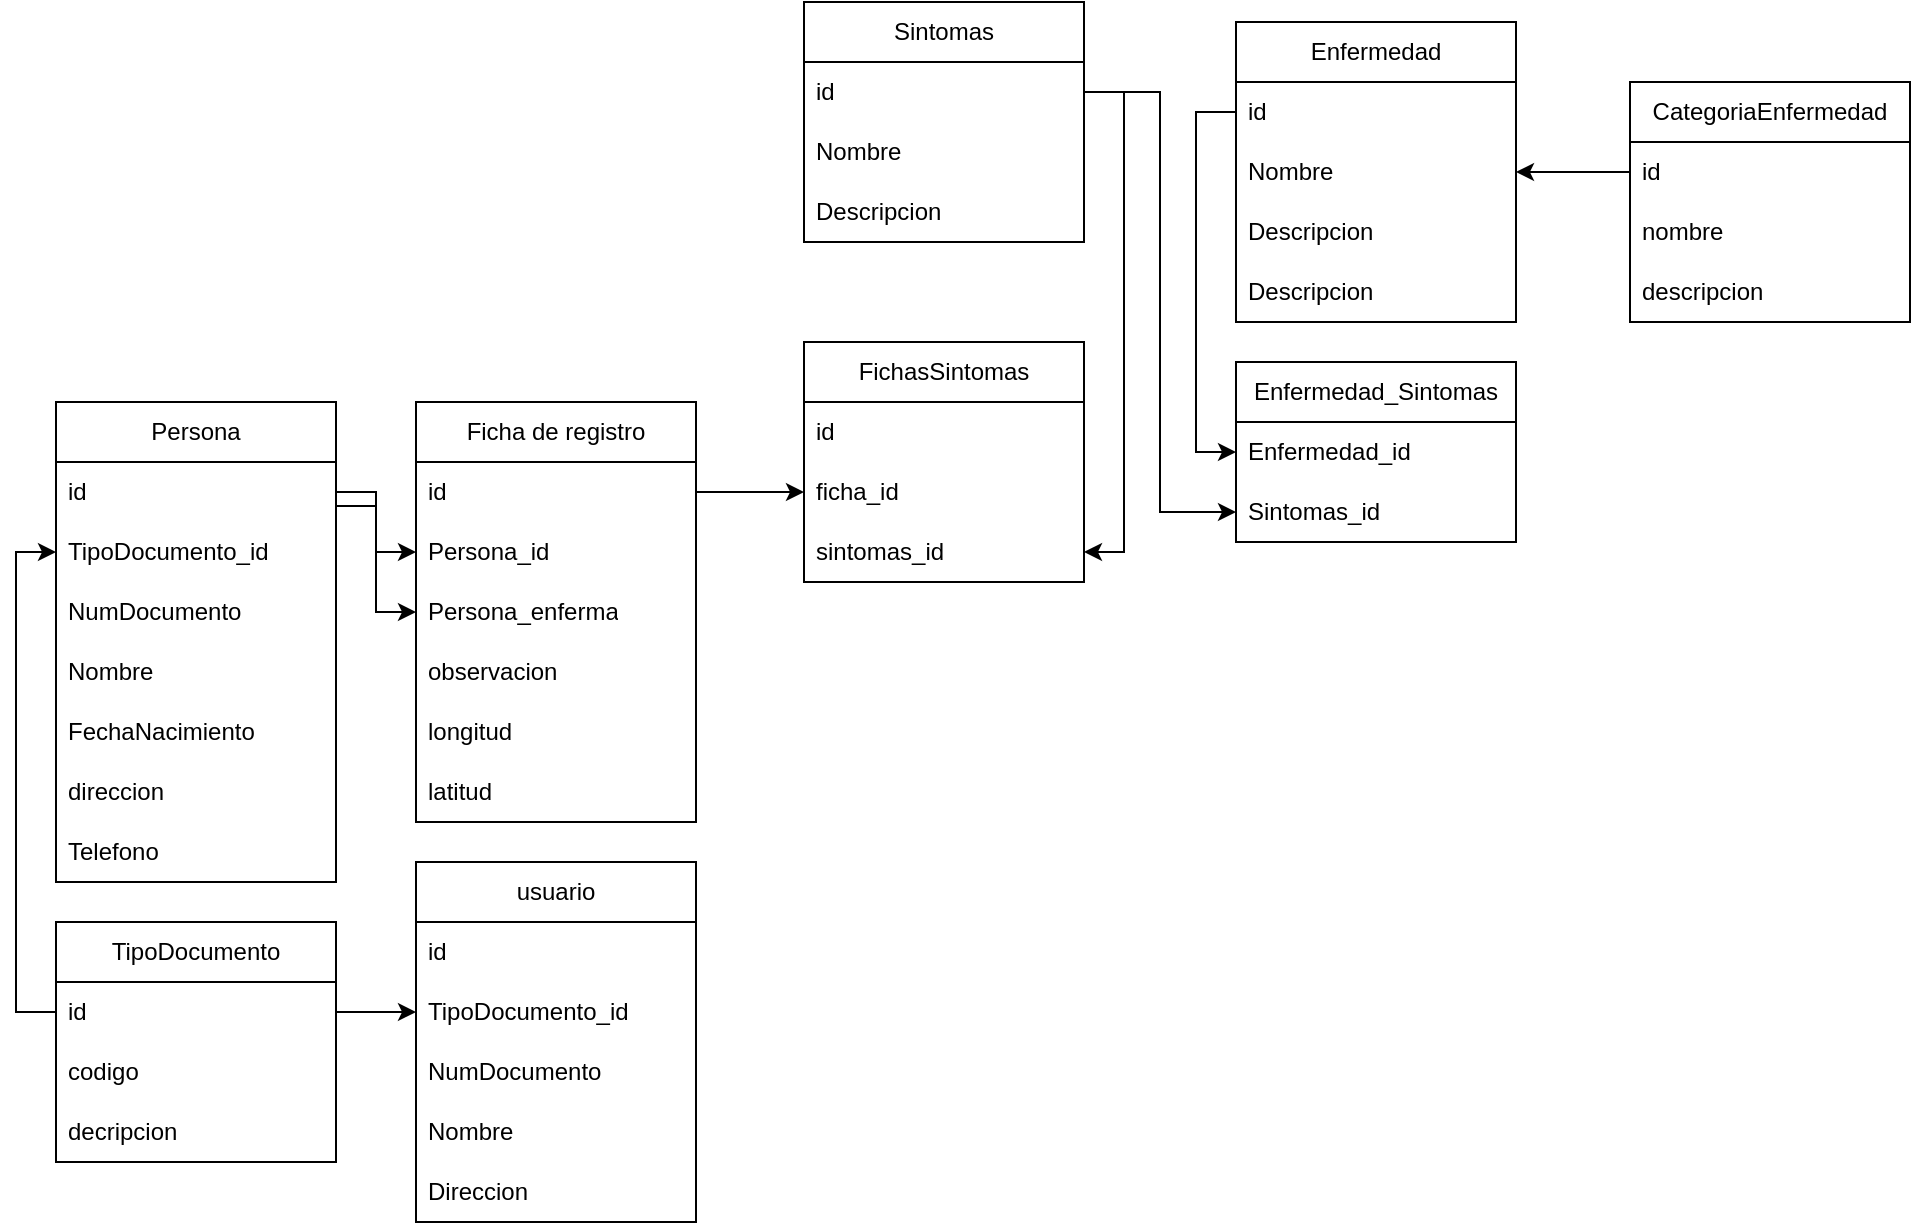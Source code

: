<mxfile version="22.1.3" type="device">
  <diagram id="C5RBs43oDa-KdzZeNtuy" name="Page-1">
    <mxGraphModel dx="1434" dy="790" grid="1" gridSize="10" guides="1" tooltips="1" connect="1" arrows="1" fold="1" page="1" pageScale="1" pageWidth="827" pageHeight="1169" math="0" shadow="0">
      <root>
        <mxCell id="WIyWlLk6GJQsqaUBKTNV-0" />
        <mxCell id="WIyWlLk6GJQsqaUBKTNV-1" parent="WIyWlLk6GJQsqaUBKTNV-0" />
        <mxCell id="cjbM_h6wf8e8tONuE0VB-0" value="Enfermedad" style="swimlane;fontStyle=0;childLayout=stackLayout;horizontal=1;startSize=30;horizontalStack=0;resizeParent=1;resizeParentMax=0;resizeLast=0;collapsible=1;marginBottom=0;whiteSpace=wrap;html=1;" parent="WIyWlLk6GJQsqaUBKTNV-1" vertex="1">
          <mxGeometry x="630" y="30" width="140" height="150" as="geometry" />
        </mxCell>
        <mxCell id="cjbM_h6wf8e8tONuE0VB-1" value="id" style="text;strokeColor=none;fillColor=none;align=left;verticalAlign=middle;spacingLeft=4;spacingRight=4;overflow=hidden;points=[[0,0.5],[1,0.5]];portConstraint=eastwest;rotatable=0;whiteSpace=wrap;html=1;" parent="cjbM_h6wf8e8tONuE0VB-0" vertex="1">
          <mxGeometry y="30" width="140" height="30" as="geometry" />
        </mxCell>
        <mxCell id="cjbM_h6wf8e8tONuE0VB-2" value="Nombre" style="text;strokeColor=none;fillColor=none;align=left;verticalAlign=middle;spacingLeft=4;spacingRight=4;overflow=hidden;points=[[0,0.5],[1,0.5]];portConstraint=eastwest;rotatable=0;whiteSpace=wrap;html=1;" parent="cjbM_h6wf8e8tONuE0VB-0" vertex="1">
          <mxGeometry y="60" width="140" height="30" as="geometry" />
        </mxCell>
        <mxCell id="cjbM_h6wf8e8tONuE0VB-3" value="Descripcion" style="text;strokeColor=none;fillColor=none;align=left;verticalAlign=middle;spacingLeft=4;spacingRight=4;overflow=hidden;points=[[0,0.5],[1,0.5]];portConstraint=eastwest;rotatable=0;whiteSpace=wrap;html=1;" parent="cjbM_h6wf8e8tONuE0VB-0" vertex="1">
          <mxGeometry y="90" width="140" height="30" as="geometry" />
        </mxCell>
        <mxCell id="YLGcx_zrJqTpYjz0DCLU-30" value="Descripcion" style="text;strokeColor=none;fillColor=none;align=left;verticalAlign=middle;spacingLeft=4;spacingRight=4;overflow=hidden;points=[[0,0.5],[1,0.5]];portConstraint=eastwest;rotatable=0;whiteSpace=wrap;html=1;" vertex="1" parent="cjbM_h6wf8e8tONuE0VB-0">
          <mxGeometry y="120" width="140" height="30" as="geometry" />
        </mxCell>
        <mxCell id="cjbM_h6wf8e8tONuE0VB-4" value="Sintomas" style="swimlane;fontStyle=0;childLayout=stackLayout;horizontal=1;startSize=30;horizontalStack=0;resizeParent=1;resizeParentMax=0;resizeLast=0;collapsible=1;marginBottom=0;whiteSpace=wrap;html=1;" parent="WIyWlLk6GJQsqaUBKTNV-1" vertex="1">
          <mxGeometry x="414" y="20" width="140" height="120" as="geometry" />
        </mxCell>
        <mxCell id="cjbM_h6wf8e8tONuE0VB-5" value="id" style="text;strokeColor=none;fillColor=none;align=left;verticalAlign=middle;spacingLeft=4;spacingRight=4;overflow=hidden;points=[[0,0.5],[1,0.5]];portConstraint=eastwest;rotatable=0;whiteSpace=wrap;html=1;" parent="cjbM_h6wf8e8tONuE0VB-4" vertex="1">
          <mxGeometry y="30" width="140" height="30" as="geometry" />
        </mxCell>
        <mxCell id="cjbM_h6wf8e8tONuE0VB-6" value="Nombre" style="text;strokeColor=none;fillColor=none;align=left;verticalAlign=middle;spacingLeft=4;spacingRight=4;overflow=hidden;points=[[0,0.5],[1,0.5]];portConstraint=eastwest;rotatable=0;whiteSpace=wrap;html=1;" parent="cjbM_h6wf8e8tONuE0VB-4" vertex="1">
          <mxGeometry y="60" width="140" height="30" as="geometry" />
        </mxCell>
        <mxCell id="cjbM_h6wf8e8tONuE0VB-7" value="Descripcion" style="text;strokeColor=none;fillColor=none;align=left;verticalAlign=middle;spacingLeft=4;spacingRight=4;overflow=hidden;points=[[0,0.5],[1,0.5]];portConstraint=eastwest;rotatable=0;whiteSpace=wrap;html=1;" parent="cjbM_h6wf8e8tONuE0VB-4" vertex="1">
          <mxGeometry y="90" width="140" height="30" as="geometry" />
        </mxCell>
        <mxCell id="cjbM_h6wf8e8tONuE0VB-8" value="Enfermedad_Sintomas" style="swimlane;fontStyle=0;childLayout=stackLayout;horizontal=1;startSize=30;horizontalStack=0;resizeParent=1;resizeParentMax=0;resizeLast=0;collapsible=1;marginBottom=0;whiteSpace=wrap;html=1;" parent="WIyWlLk6GJQsqaUBKTNV-1" vertex="1">
          <mxGeometry x="630" y="200" width="140" height="90" as="geometry" />
        </mxCell>
        <mxCell id="cjbM_h6wf8e8tONuE0VB-9" value="Enfermedad_id" style="text;strokeColor=none;fillColor=none;align=left;verticalAlign=middle;spacingLeft=4;spacingRight=4;overflow=hidden;points=[[0,0.5],[1,0.5]];portConstraint=eastwest;rotatable=0;whiteSpace=wrap;html=1;" parent="cjbM_h6wf8e8tONuE0VB-8" vertex="1">
          <mxGeometry y="30" width="140" height="30" as="geometry" />
        </mxCell>
        <mxCell id="cjbM_h6wf8e8tONuE0VB-10" value="Sintomas_id" style="text;strokeColor=none;fillColor=none;align=left;verticalAlign=middle;spacingLeft=4;spacingRight=4;overflow=hidden;points=[[0,0.5],[1,0.5]];portConstraint=eastwest;rotatable=0;whiteSpace=wrap;html=1;" parent="cjbM_h6wf8e8tONuE0VB-8" vertex="1">
          <mxGeometry y="60" width="140" height="30" as="geometry" />
        </mxCell>
        <mxCell id="cjbM_h6wf8e8tONuE0VB-12" style="edgeStyle=orthogonalEdgeStyle;rounded=0;orthogonalLoop=1;jettySize=auto;html=1;exitX=0;exitY=0.5;exitDx=0;exitDy=0;entryX=0;entryY=0.5;entryDx=0;entryDy=0;" parent="WIyWlLk6GJQsqaUBKTNV-1" source="cjbM_h6wf8e8tONuE0VB-1" target="cjbM_h6wf8e8tONuE0VB-9" edge="1">
          <mxGeometry relative="1" as="geometry" />
        </mxCell>
        <mxCell id="cjbM_h6wf8e8tONuE0VB-27" value="Ficha de registro" style="swimlane;fontStyle=0;childLayout=stackLayout;horizontal=1;startSize=30;horizontalStack=0;resizeParent=1;resizeParentMax=0;resizeLast=0;collapsible=1;marginBottom=0;whiteSpace=wrap;html=1;" parent="WIyWlLk6GJQsqaUBKTNV-1" vertex="1">
          <mxGeometry x="220" y="220" width="140" height="210" as="geometry" />
        </mxCell>
        <mxCell id="cjbM_h6wf8e8tONuE0VB-26" value="id" style="text;strokeColor=none;fillColor=none;align=left;verticalAlign=middle;spacingLeft=4;spacingRight=4;overflow=hidden;points=[[0,0.5],[1,0.5]];portConstraint=eastwest;rotatable=0;whiteSpace=wrap;html=1;" parent="cjbM_h6wf8e8tONuE0VB-27" vertex="1">
          <mxGeometry y="30" width="140" height="30" as="geometry" />
        </mxCell>
        <mxCell id="cjbM_h6wf8e8tONuE0VB-28" value="Persona_id" style="text;strokeColor=none;fillColor=none;align=left;verticalAlign=middle;spacingLeft=4;spacingRight=4;overflow=hidden;points=[[0,0.5],[1,0.5]];portConstraint=eastwest;rotatable=0;whiteSpace=wrap;html=1;" parent="cjbM_h6wf8e8tONuE0VB-27" vertex="1">
          <mxGeometry y="60" width="140" height="30" as="geometry" />
        </mxCell>
        <mxCell id="cjbM_h6wf8e8tONuE0VB-29" value="Persona_enferma" style="text;strokeColor=none;fillColor=none;align=left;verticalAlign=middle;spacingLeft=4;spacingRight=4;overflow=hidden;points=[[0,0.5],[1,0.5]];portConstraint=eastwest;rotatable=0;whiteSpace=wrap;html=1;" parent="cjbM_h6wf8e8tONuE0VB-27" vertex="1">
          <mxGeometry y="90" width="140" height="30" as="geometry" />
        </mxCell>
        <mxCell id="YLGcx_zrJqTpYjz0DCLU-21" value="observacion" style="text;strokeColor=none;fillColor=none;align=left;verticalAlign=middle;spacingLeft=4;spacingRight=4;overflow=hidden;points=[[0,0.5],[1,0.5]];portConstraint=eastwest;rotatable=0;whiteSpace=wrap;html=1;" vertex="1" parent="cjbM_h6wf8e8tONuE0VB-27">
          <mxGeometry y="120" width="140" height="30" as="geometry" />
        </mxCell>
        <mxCell id="cjbM_h6wf8e8tONuE0VB-21" value="longitud" style="text;strokeColor=none;fillColor=none;align=left;verticalAlign=middle;spacingLeft=4;spacingRight=4;overflow=hidden;points=[[0,0.5],[1,0.5]];portConstraint=eastwest;rotatable=0;whiteSpace=wrap;html=1;" parent="cjbM_h6wf8e8tONuE0VB-27" vertex="1">
          <mxGeometry y="150" width="140" height="30" as="geometry" />
        </mxCell>
        <mxCell id="cjbM_h6wf8e8tONuE0VB-30" value="latitud" style="text;strokeColor=none;fillColor=none;align=left;verticalAlign=middle;spacingLeft=4;spacingRight=4;overflow=hidden;points=[[0,0.5],[1,0.5]];portConstraint=eastwest;rotatable=0;whiteSpace=wrap;html=1;" parent="cjbM_h6wf8e8tONuE0VB-27" vertex="1">
          <mxGeometry y="180" width="140" height="30" as="geometry" />
        </mxCell>
        <mxCell id="cjbM_h6wf8e8tONuE0VB-31" value="Persona" style="swimlane;fontStyle=0;childLayout=stackLayout;horizontal=1;startSize=30;horizontalStack=0;resizeParent=1;resizeParentMax=0;resizeLast=0;collapsible=1;marginBottom=0;whiteSpace=wrap;html=1;" parent="WIyWlLk6GJQsqaUBKTNV-1" vertex="1">
          <mxGeometry x="40" y="220" width="140" height="240" as="geometry" />
        </mxCell>
        <mxCell id="cjbM_h6wf8e8tONuE0VB-32" value="id" style="text;strokeColor=none;fillColor=none;align=left;verticalAlign=middle;spacingLeft=4;spacingRight=4;overflow=hidden;points=[[0,0.5],[1,0.5]];portConstraint=eastwest;rotatable=0;whiteSpace=wrap;html=1;" parent="cjbM_h6wf8e8tONuE0VB-31" vertex="1">
          <mxGeometry y="30" width="140" height="30" as="geometry" />
        </mxCell>
        <mxCell id="cjbM_h6wf8e8tONuE0VB-33" value="TipoDocumento_id" style="text;strokeColor=none;fillColor=none;align=left;verticalAlign=middle;spacingLeft=4;spacingRight=4;overflow=hidden;points=[[0,0.5],[1,0.5]];portConstraint=eastwest;rotatable=0;whiteSpace=wrap;html=1;" parent="cjbM_h6wf8e8tONuE0VB-31" vertex="1">
          <mxGeometry y="60" width="140" height="30" as="geometry" />
        </mxCell>
        <mxCell id="cjbM_h6wf8e8tONuE0VB-34" value="NumDocumento" style="text;strokeColor=none;fillColor=none;align=left;verticalAlign=middle;spacingLeft=4;spacingRight=4;overflow=hidden;points=[[0,0.5],[1,0.5]];portConstraint=eastwest;rotatable=0;whiteSpace=wrap;html=1;" parent="cjbM_h6wf8e8tONuE0VB-31" vertex="1">
          <mxGeometry y="90" width="140" height="30" as="geometry" />
        </mxCell>
        <mxCell id="cjbM_h6wf8e8tONuE0VB-35" value="Nombre" style="text;strokeColor=none;fillColor=none;align=left;verticalAlign=middle;spacingLeft=4;spacingRight=4;overflow=hidden;points=[[0,0.5],[1,0.5]];portConstraint=eastwest;rotatable=0;whiteSpace=wrap;html=1;" parent="cjbM_h6wf8e8tONuE0VB-31" vertex="1">
          <mxGeometry y="120" width="140" height="30" as="geometry" />
        </mxCell>
        <mxCell id="YLGcx_zrJqTpYjz0DCLU-19" value="FechaNacimiento" style="text;strokeColor=none;fillColor=none;align=left;verticalAlign=middle;spacingLeft=4;spacingRight=4;overflow=hidden;points=[[0,0.5],[1,0.5]];portConstraint=eastwest;rotatable=0;whiteSpace=wrap;html=1;" vertex="1" parent="cjbM_h6wf8e8tONuE0VB-31">
          <mxGeometry y="150" width="140" height="30" as="geometry" />
        </mxCell>
        <mxCell id="cjbM_h6wf8e8tONuE0VB-36" value="direccion" style="text;strokeColor=none;fillColor=none;align=left;verticalAlign=middle;spacingLeft=4;spacingRight=4;overflow=hidden;points=[[0,0.5],[1,0.5]];portConstraint=eastwest;rotatable=0;whiteSpace=wrap;html=1;" parent="cjbM_h6wf8e8tONuE0VB-31" vertex="1">
          <mxGeometry y="180" width="140" height="30" as="geometry" />
        </mxCell>
        <mxCell id="YLGcx_zrJqTpYjz0DCLU-20" value="Telefono" style="text;strokeColor=none;fillColor=none;align=left;verticalAlign=middle;spacingLeft=4;spacingRight=4;overflow=hidden;points=[[0,0.5],[1,0.5]];portConstraint=eastwest;rotatable=0;whiteSpace=wrap;html=1;" vertex="1" parent="cjbM_h6wf8e8tONuE0VB-31">
          <mxGeometry y="210" width="140" height="30" as="geometry" />
        </mxCell>
        <mxCell id="YLGcx_zrJqTpYjz0DCLU-0" value="FichasSintomas" style="swimlane;fontStyle=0;childLayout=stackLayout;horizontal=1;startSize=30;horizontalStack=0;resizeParent=1;resizeParentMax=0;resizeLast=0;collapsible=1;marginBottom=0;whiteSpace=wrap;html=1;" vertex="1" parent="WIyWlLk6GJQsqaUBKTNV-1">
          <mxGeometry x="414" y="190" width="140" height="120" as="geometry" />
        </mxCell>
        <mxCell id="YLGcx_zrJqTpYjz0DCLU-1" value="id" style="text;strokeColor=none;fillColor=none;align=left;verticalAlign=middle;spacingLeft=4;spacingRight=4;overflow=hidden;points=[[0,0.5],[1,0.5]];portConstraint=eastwest;rotatable=0;whiteSpace=wrap;html=1;" vertex="1" parent="YLGcx_zrJqTpYjz0DCLU-0">
          <mxGeometry y="30" width="140" height="30" as="geometry" />
        </mxCell>
        <mxCell id="YLGcx_zrJqTpYjz0DCLU-2" value="ficha_id" style="text;strokeColor=none;fillColor=none;align=left;verticalAlign=middle;spacingLeft=4;spacingRight=4;overflow=hidden;points=[[0,0.5],[1,0.5]];portConstraint=eastwest;rotatable=0;whiteSpace=wrap;html=1;" vertex="1" parent="YLGcx_zrJqTpYjz0DCLU-0">
          <mxGeometry y="60" width="140" height="30" as="geometry" />
        </mxCell>
        <mxCell id="YLGcx_zrJqTpYjz0DCLU-3" value="sintomas_id" style="text;strokeColor=none;fillColor=none;align=left;verticalAlign=middle;spacingLeft=4;spacingRight=4;overflow=hidden;points=[[0,0.5],[1,0.5]];portConstraint=eastwest;rotatable=0;whiteSpace=wrap;html=1;" vertex="1" parent="YLGcx_zrJqTpYjz0DCLU-0">
          <mxGeometry y="90" width="140" height="30" as="geometry" />
        </mxCell>
        <mxCell id="YLGcx_zrJqTpYjz0DCLU-5" style="edgeStyle=orthogonalEdgeStyle;rounded=0;orthogonalLoop=1;jettySize=auto;html=1;exitX=1;exitY=0.5;exitDx=0;exitDy=0;entryX=0;entryY=0.5;entryDx=0;entryDy=0;" edge="1" parent="WIyWlLk6GJQsqaUBKTNV-1" source="cjbM_h6wf8e8tONuE0VB-32" target="cjbM_h6wf8e8tONuE0VB-28">
          <mxGeometry relative="1" as="geometry" />
        </mxCell>
        <mxCell id="YLGcx_zrJqTpYjz0DCLU-4" style="edgeStyle=orthogonalEdgeStyle;rounded=0;orthogonalLoop=1;jettySize=auto;html=1;exitX=1;exitY=0.733;exitDx=0;exitDy=0;entryX=0;entryY=0.5;entryDx=0;entryDy=0;exitPerimeter=0;" edge="1" parent="WIyWlLk6GJQsqaUBKTNV-1" source="cjbM_h6wf8e8tONuE0VB-32" target="cjbM_h6wf8e8tONuE0VB-29">
          <mxGeometry relative="1" as="geometry" />
        </mxCell>
        <mxCell id="YLGcx_zrJqTpYjz0DCLU-6" style="edgeStyle=orthogonalEdgeStyle;rounded=0;orthogonalLoop=1;jettySize=auto;html=1;exitX=1;exitY=0.5;exitDx=0;exitDy=0;entryX=1;entryY=0.5;entryDx=0;entryDy=0;" edge="1" parent="WIyWlLk6GJQsqaUBKTNV-1" source="cjbM_h6wf8e8tONuE0VB-5" target="YLGcx_zrJqTpYjz0DCLU-3">
          <mxGeometry relative="1" as="geometry" />
        </mxCell>
        <mxCell id="YLGcx_zrJqTpYjz0DCLU-7" style="edgeStyle=orthogonalEdgeStyle;rounded=0;orthogonalLoop=1;jettySize=auto;html=1;exitX=1;exitY=0.5;exitDx=0;exitDy=0;entryX=0;entryY=0.5;entryDx=0;entryDy=0;" edge="1" parent="WIyWlLk6GJQsqaUBKTNV-1" source="cjbM_h6wf8e8tONuE0VB-26" target="YLGcx_zrJqTpYjz0DCLU-2">
          <mxGeometry relative="1" as="geometry" />
        </mxCell>
        <mxCell id="YLGcx_zrJqTpYjz0DCLU-8" value="usuario" style="swimlane;fontStyle=0;childLayout=stackLayout;horizontal=1;startSize=30;horizontalStack=0;resizeParent=1;resizeParentMax=0;resizeLast=0;collapsible=1;marginBottom=0;whiteSpace=wrap;html=1;" vertex="1" parent="WIyWlLk6GJQsqaUBKTNV-1">
          <mxGeometry x="220" y="450" width="140" height="180" as="geometry" />
        </mxCell>
        <mxCell id="YLGcx_zrJqTpYjz0DCLU-9" value="id" style="text;strokeColor=none;fillColor=none;align=left;verticalAlign=middle;spacingLeft=4;spacingRight=4;overflow=hidden;points=[[0,0.5],[1,0.5]];portConstraint=eastwest;rotatable=0;whiteSpace=wrap;html=1;" vertex="1" parent="YLGcx_zrJqTpYjz0DCLU-8">
          <mxGeometry y="30" width="140" height="30" as="geometry" />
        </mxCell>
        <mxCell id="YLGcx_zrJqTpYjz0DCLU-10" value="TipoDocumento_id" style="text;strokeColor=none;fillColor=none;align=left;verticalAlign=middle;spacingLeft=4;spacingRight=4;overflow=hidden;points=[[0,0.5],[1,0.5]];portConstraint=eastwest;rotatable=0;whiteSpace=wrap;html=1;" vertex="1" parent="YLGcx_zrJqTpYjz0DCLU-8">
          <mxGeometry y="60" width="140" height="30" as="geometry" />
        </mxCell>
        <mxCell id="YLGcx_zrJqTpYjz0DCLU-17" value="NumDocumento" style="text;strokeColor=none;fillColor=none;align=left;verticalAlign=middle;spacingLeft=4;spacingRight=4;overflow=hidden;points=[[0,0.5],[1,0.5]];portConstraint=eastwest;rotatable=0;whiteSpace=wrap;html=1;" vertex="1" parent="YLGcx_zrJqTpYjz0DCLU-8">
          <mxGeometry y="90" width="140" height="30" as="geometry" />
        </mxCell>
        <mxCell id="YLGcx_zrJqTpYjz0DCLU-12" value="Nombre" style="text;strokeColor=none;fillColor=none;align=left;verticalAlign=middle;spacingLeft=4;spacingRight=4;overflow=hidden;points=[[0,0.5],[1,0.5]];portConstraint=eastwest;rotatable=0;whiteSpace=wrap;html=1;" vertex="1" parent="YLGcx_zrJqTpYjz0DCLU-8">
          <mxGeometry y="120" width="140" height="30" as="geometry" />
        </mxCell>
        <mxCell id="YLGcx_zrJqTpYjz0DCLU-11" value="Direccion" style="text;strokeColor=none;fillColor=none;align=left;verticalAlign=middle;spacingLeft=4;spacingRight=4;overflow=hidden;points=[[0,0.5],[1,0.5]];portConstraint=eastwest;rotatable=0;whiteSpace=wrap;html=1;" vertex="1" parent="YLGcx_zrJqTpYjz0DCLU-8">
          <mxGeometry y="150" width="140" height="30" as="geometry" />
        </mxCell>
        <mxCell id="YLGcx_zrJqTpYjz0DCLU-13" value="TipoDocumento" style="swimlane;fontStyle=0;childLayout=stackLayout;horizontal=1;startSize=30;horizontalStack=0;resizeParent=1;resizeParentMax=0;resizeLast=0;collapsible=1;marginBottom=0;whiteSpace=wrap;html=1;" vertex="1" parent="WIyWlLk6GJQsqaUBKTNV-1">
          <mxGeometry x="40" y="480" width="140" height="120" as="geometry" />
        </mxCell>
        <mxCell id="YLGcx_zrJqTpYjz0DCLU-16" value="id" style="text;strokeColor=none;fillColor=none;align=left;verticalAlign=middle;spacingLeft=4;spacingRight=4;overflow=hidden;points=[[0,0.5],[1,0.5]];portConstraint=eastwest;rotatable=0;whiteSpace=wrap;html=1;" vertex="1" parent="YLGcx_zrJqTpYjz0DCLU-13">
          <mxGeometry y="30" width="140" height="30" as="geometry" />
        </mxCell>
        <mxCell id="YLGcx_zrJqTpYjz0DCLU-14" value="codigo" style="text;strokeColor=none;fillColor=none;align=left;verticalAlign=middle;spacingLeft=4;spacingRight=4;overflow=hidden;points=[[0,0.5],[1,0.5]];portConstraint=eastwest;rotatable=0;whiteSpace=wrap;html=1;" vertex="1" parent="YLGcx_zrJqTpYjz0DCLU-13">
          <mxGeometry y="60" width="140" height="30" as="geometry" />
        </mxCell>
        <mxCell id="YLGcx_zrJqTpYjz0DCLU-15" value="decripcion" style="text;strokeColor=none;fillColor=none;align=left;verticalAlign=middle;spacingLeft=4;spacingRight=4;overflow=hidden;points=[[0,0.5],[1,0.5]];portConstraint=eastwest;rotatable=0;whiteSpace=wrap;html=1;" vertex="1" parent="YLGcx_zrJqTpYjz0DCLU-13">
          <mxGeometry y="90" width="140" height="30" as="geometry" />
        </mxCell>
        <mxCell id="YLGcx_zrJqTpYjz0DCLU-22" style="edgeStyle=orthogonalEdgeStyle;rounded=0;orthogonalLoop=1;jettySize=auto;html=1;exitX=1;exitY=0.5;exitDx=0;exitDy=0;entryX=0;entryY=0.5;entryDx=0;entryDy=0;" edge="1" parent="WIyWlLk6GJQsqaUBKTNV-1" source="YLGcx_zrJqTpYjz0DCLU-16" target="YLGcx_zrJqTpYjz0DCLU-10">
          <mxGeometry relative="1" as="geometry" />
        </mxCell>
        <mxCell id="YLGcx_zrJqTpYjz0DCLU-23" style="edgeStyle=orthogonalEdgeStyle;rounded=0;orthogonalLoop=1;jettySize=auto;html=1;exitX=0;exitY=0.5;exitDx=0;exitDy=0;entryX=0;entryY=0.5;entryDx=0;entryDy=0;" edge="1" parent="WIyWlLk6GJQsqaUBKTNV-1" source="YLGcx_zrJqTpYjz0DCLU-16" target="cjbM_h6wf8e8tONuE0VB-33">
          <mxGeometry relative="1" as="geometry" />
        </mxCell>
        <mxCell id="YLGcx_zrJqTpYjz0DCLU-24" style="edgeStyle=orthogonalEdgeStyle;rounded=0;orthogonalLoop=1;jettySize=auto;html=1;exitX=1;exitY=0.5;exitDx=0;exitDy=0;entryX=0;entryY=0.5;entryDx=0;entryDy=0;" edge="1" parent="WIyWlLk6GJQsqaUBKTNV-1" source="cjbM_h6wf8e8tONuE0VB-5" target="cjbM_h6wf8e8tONuE0VB-10">
          <mxGeometry relative="1" as="geometry" />
        </mxCell>
        <mxCell id="YLGcx_zrJqTpYjz0DCLU-25" value="CategoriaEnfermedad" style="swimlane;fontStyle=0;childLayout=stackLayout;horizontal=1;startSize=30;horizontalStack=0;resizeParent=1;resizeParentMax=0;resizeLast=0;collapsible=1;marginBottom=0;whiteSpace=wrap;html=1;" vertex="1" parent="WIyWlLk6GJQsqaUBKTNV-1">
          <mxGeometry x="827" y="60" width="140" height="120" as="geometry" />
        </mxCell>
        <mxCell id="YLGcx_zrJqTpYjz0DCLU-26" value="id" style="text;strokeColor=none;fillColor=none;align=left;verticalAlign=middle;spacingLeft=4;spacingRight=4;overflow=hidden;points=[[0,0.5],[1,0.5]];portConstraint=eastwest;rotatable=0;whiteSpace=wrap;html=1;" vertex="1" parent="YLGcx_zrJqTpYjz0DCLU-25">
          <mxGeometry y="30" width="140" height="30" as="geometry" />
        </mxCell>
        <mxCell id="YLGcx_zrJqTpYjz0DCLU-27" value="nombre" style="text;strokeColor=none;fillColor=none;align=left;verticalAlign=middle;spacingLeft=4;spacingRight=4;overflow=hidden;points=[[0,0.5],[1,0.5]];portConstraint=eastwest;rotatable=0;whiteSpace=wrap;html=1;" vertex="1" parent="YLGcx_zrJqTpYjz0DCLU-25">
          <mxGeometry y="60" width="140" height="30" as="geometry" />
        </mxCell>
        <mxCell id="YLGcx_zrJqTpYjz0DCLU-28" value="descripcion" style="text;strokeColor=none;fillColor=none;align=left;verticalAlign=middle;spacingLeft=4;spacingRight=4;overflow=hidden;points=[[0,0.5],[1,0.5]];portConstraint=eastwest;rotatable=0;whiteSpace=wrap;html=1;" vertex="1" parent="YLGcx_zrJqTpYjz0DCLU-25">
          <mxGeometry y="90" width="140" height="30" as="geometry" />
        </mxCell>
        <mxCell id="YLGcx_zrJqTpYjz0DCLU-29" style="edgeStyle=orthogonalEdgeStyle;rounded=0;orthogonalLoop=1;jettySize=auto;html=1;entryX=1;entryY=0.5;entryDx=0;entryDy=0;" edge="1" parent="WIyWlLk6GJQsqaUBKTNV-1" source="YLGcx_zrJqTpYjz0DCLU-26" target="cjbM_h6wf8e8tONuE0VB-2">
          <mxGeometry relative="1" as="geometry" />
        </mxCell>
      </root>
    </mxGraphModel>
  </diagram>
</mxfile>
